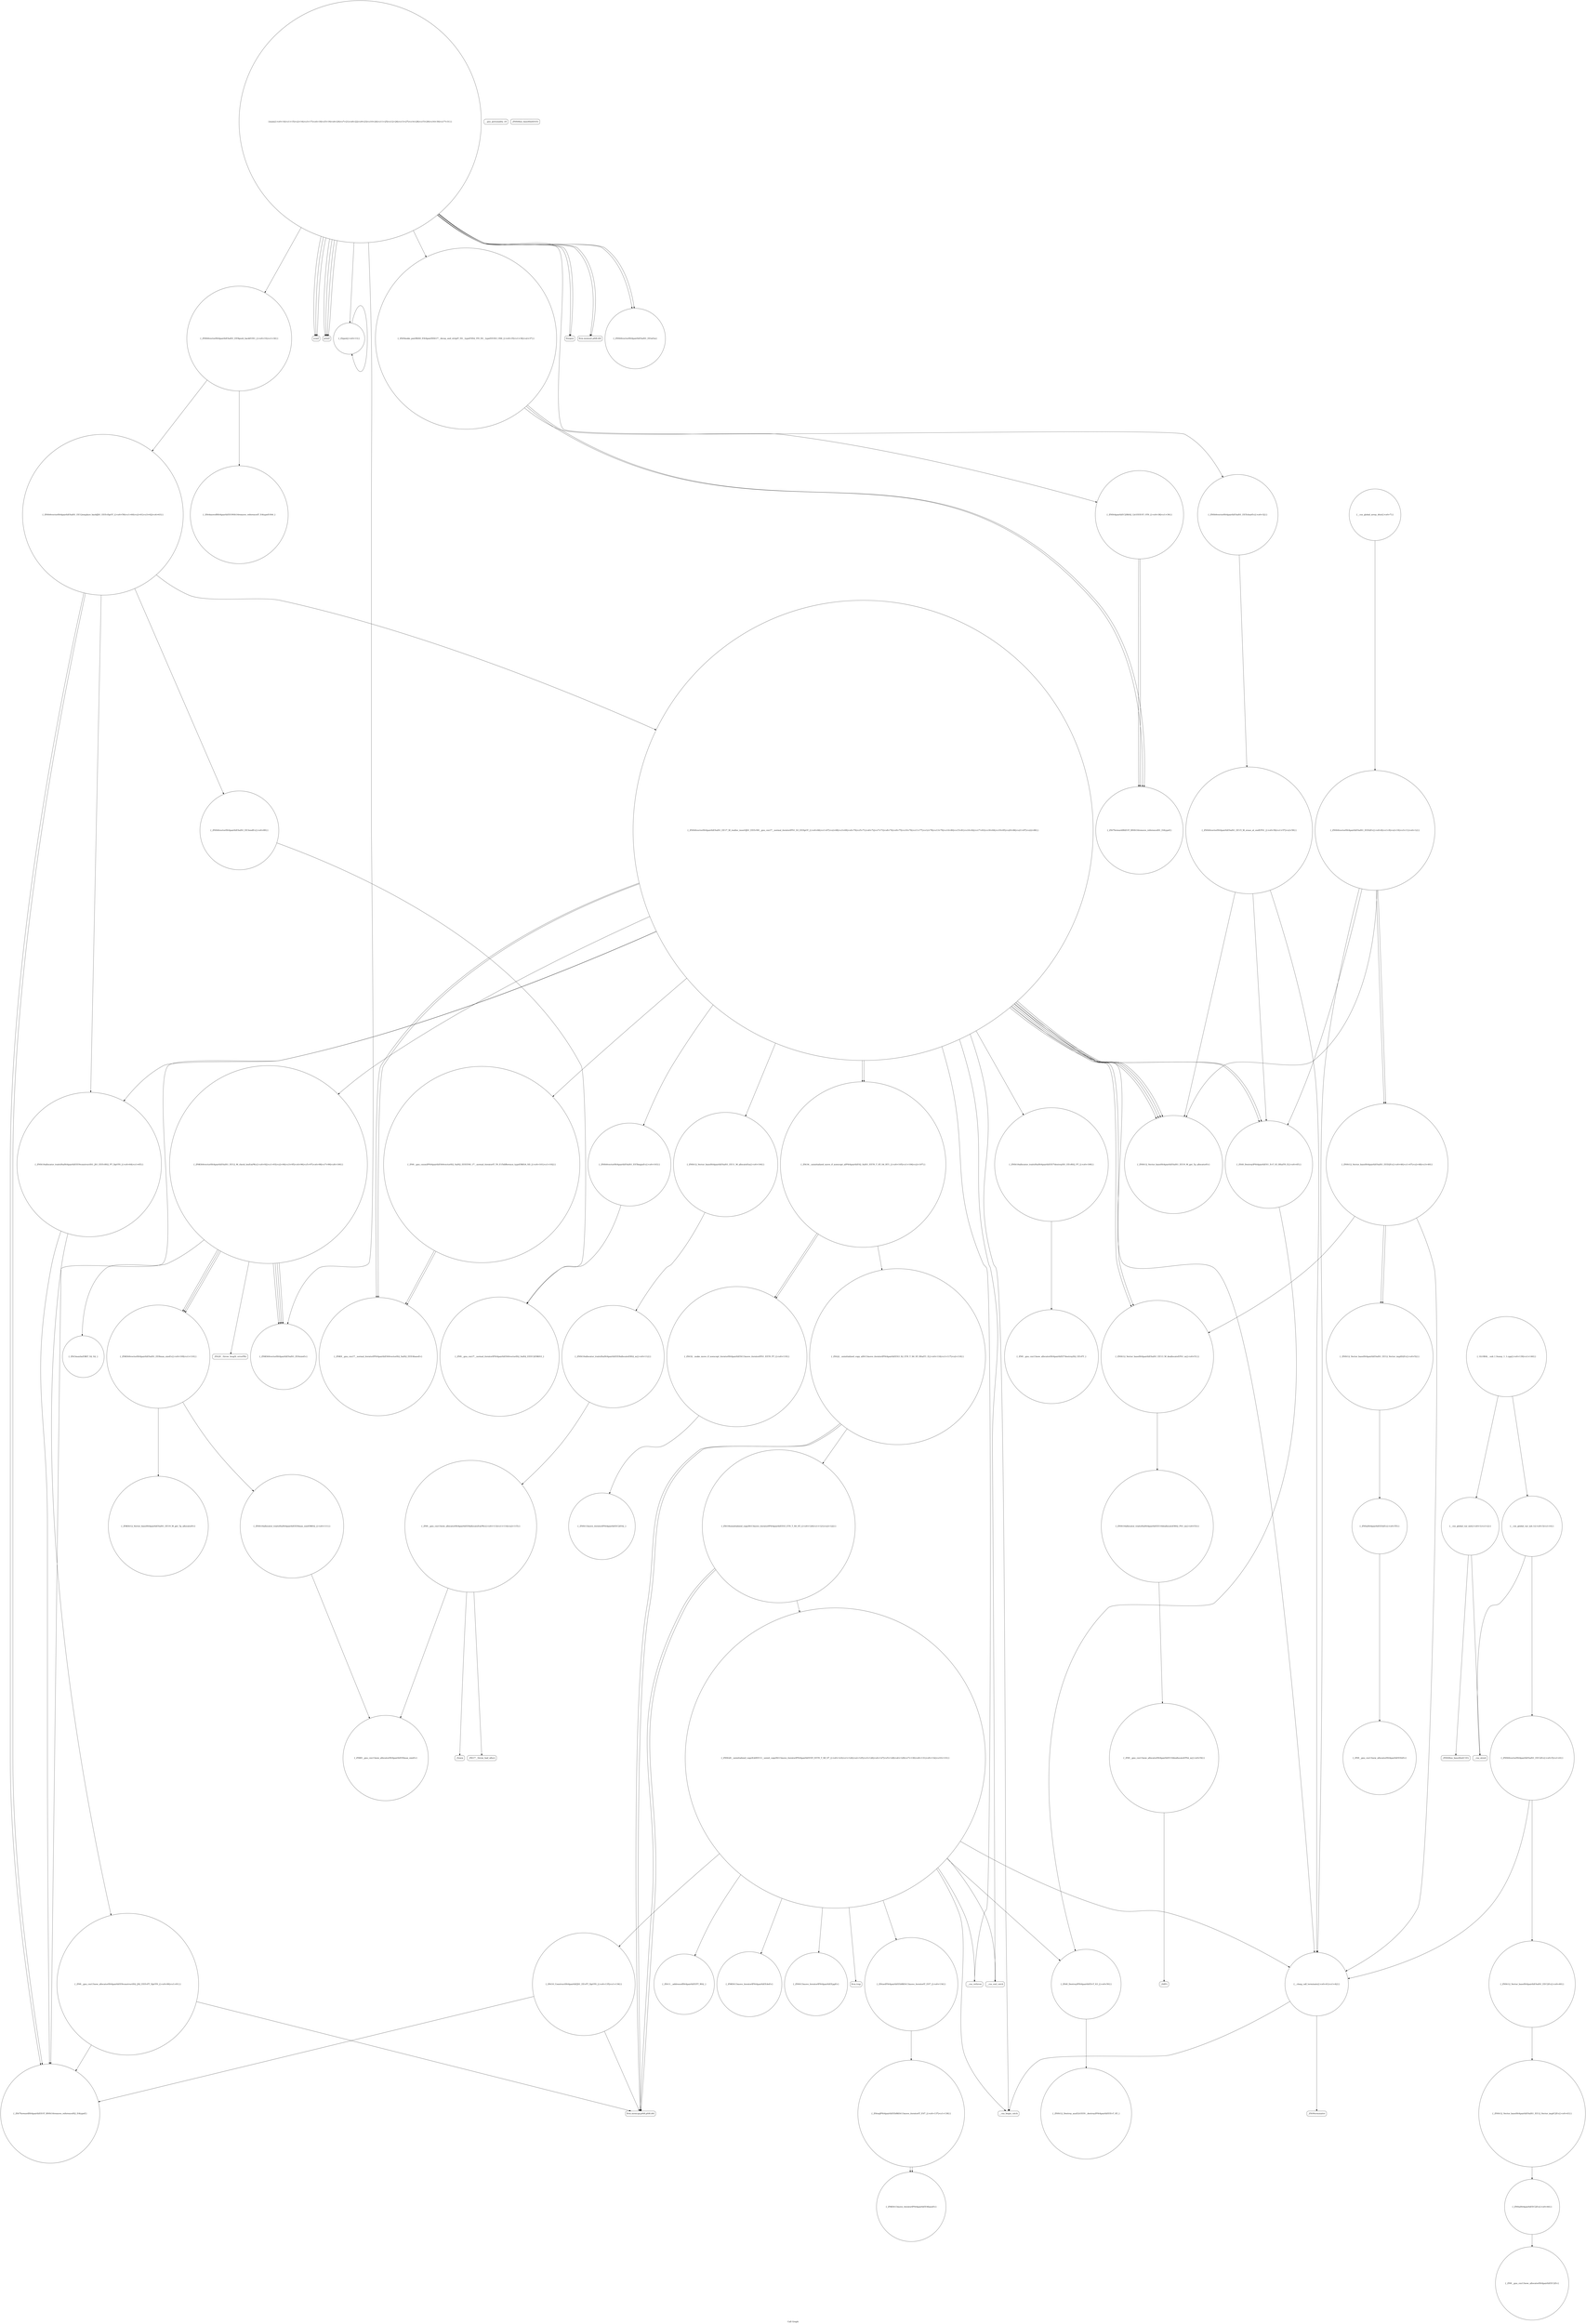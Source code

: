 digraph "Call Graph" {
	label="Call Graph";

	Node0x55644a640200 [shape=record,shape=circle,label="{__cxx_global_var_init|{<s0>1|<s1>2}}"];
	Node0x55644a640200:s0 -> Node0x55644a640280[color=black];
	Node0x55644a640200:s1 -> Node0x55644a819e70[color=black];
	Node0x55644a81b370 [shape=record,shape=circle,label="{_ZSt7forwardISt4pairIiiEEOT_RNSt16remove_referenceIS2_E4typeE}"];
	Node0x55644a81a070 [shape=record,shape=circle,label="{_ZNSt6vectorISt4pairIiiESaIS1_EED2Ev|{<s0>8|<s1>9|<s2>10|<s3>11|<s4>12}}"];
	Node0x55644a81a070:s0 -> Node0x55644a81abf0[color=black];
	Node0x55644a81a070:s1 -> Node0x55644a81ab70[color=black];
	Node0x55644a81a070:s2 -> Node0x55644a81ac70[color=black];
	Node0x55644a81a070:s3 -> Node0x55644a81ac70[color=black];
	Node0x55644a81a070:s4 -> Node0x55644a81a870[color=black];
	Node0x55644a81c710 [shape=record,shape=circle,label="{_ZNSt6vectorISt4pairIiiESaIS1_EE5beginEv|{<s0>103}}"];
	Node0x55644a81c710:s0 -> Node0x55644a81cd90[color=black];
	Node0x55644a81a3f0 [shape=record,shape=circle,label="{_ZNSt6vectorISt4pairIiiESaIS1_EE9push_backEOS1_|{<s0>33|<s1>34}}"];
	Node0x55644a81a3f0:s0 -> Node0x55644a81b270[color=black];
	Node0x55644a81a3f0:s1 -> Node0x55644a81b1f0[color=black];
	Node0x55644a81ca90 [shape=record,shape=circle,label="{_ZNKSt6vectorISt4pairIiiESaIS1_EE8max_sizeEv|{<s0>109|<s1>110}}"];
	Node0x55644a81ca90:s0 -> Node0x55644a81cc90[color=black];
	Node0x55644a81ca90:s1 -> Node0x55644a81cc10[color=black];
	Node0x55644a81a770 [shape=record,shape=circle,label="{_ZNSt12_Vector_baseISt4pairIiiESaIS1_EEC2Ev|{<s0>40}}"];
	Node0x55644a81a770:s0 -> Node0x55644a81a9f0[color=black];
	Node0x55644a81ce10 [shape=record,shape=circle,label="{_ZNSt16allocator_traitsISaISt4pairIiiEEE8allocateERS2_m|{<s0>112}}"];
	Node0x55644a81ce10:s0 -> Node0x55644a81ce90[color=black];
	Node0x55644a81aaf0 [shape=record,shape=circle,label="{_ZN9__gnu_cxx13new_allocatorISt4pairIiiEEC2Ev}"];
	Node0x55644a81d190 [shape=record,shape=circle,label="{_ZNSt20__uninitialized_copyILb0EE13__uninit_copyISt13move_iteratorIPSt4pairIiiEES5_EET0_T_S8_S7_|{<s0>123|<s1>124|<s2>125|<s3>126|<s4>127|<s5>128|<s6>129|<s7>130|<s8>131|<s9>132|<s10>133}}"];
	Node0x55644a81d190:s0 -> Node0x55644a81d210[color=black];
	Node0x55644a81d190:s1 -> Node0x55644a81d310[color=black];
	Node0x55644a81d190:s2 -> Node0x55644a81d390[color=black];
	Node0x55644a81d190:s3 -> Node0x55644a81d290[color=black];
	Node0x55644a81d190:s4 -> Node0x55644a81d410[color=black];
	Node0x55644a81d190:s5 -> Node0x55644a81a8f0[color=black];
	Node0x55644a81d190:s6 -> Node0x55644a81acf0[color=black];
	Node0x55644a81d190:s7 -> Node0x55644a81c990[color=black];
	Node0x55644a81d190:s8 -> Node0x55644a81ca10[color=black];
	Node0x55644a81d190:s9 -> Node0x55644a81d490[color=black];
	Node0x55644a81d190:s10 -> Node0x55644a81a870[color=black];
	Node0x55644a81ae70 [shape=record,shape=circle,label="{_ZNSt12_Vector_baseISt4pairIiiESaIS1_EE12_Vector_implD2Ev|{<s0>52}}"];
	Node0x55644a81ae70:s0 -> Node0x55644a81b070[color=black];
	Node0x55644a81d510 [shape=record,shape=circle,label="{_ZSteqIPSt4pairIiiEEbRKSt13move_iteratorIT_ES7_|{<s0>137|<s1>138}}"];
	Node0x55644a81d510:s0 -> Node0x55644a81d590[color=black];
	Node0x55644a81d510:s1 -> Node0x55644a81d590[color=black];
	Node0x55644a81b1f0 [shape=record,shape=circle,label="{_ZNSt6vectorISt4pairIiiESaIS1_EE12emplace_backIJS1_EEEvDpOT_|{<s0>59|<s1>60|<s2>61|<s3>62|<s4>63}}"];
	Node0x55644a81b1f0:s0 -> Node0x55644a81b370[color=black];
	Node0x55644a81b1f0:s1 -> Node0x55644a81b2f0[color=black];
	Node0x55644a81b1f0:s2 -> Node0x55644a81b470[color=black];
	Node0x55644a81b1f0:s3 -> Node0x55644a81b370[color=black];
	Node0x55644a81b1f0:s4 -> Node0x55644a81b3f0[color=black];
	Node0x55644a819ef0 [shape=record,shape=circle,label="{__cxx_global_var_init.1|{<s0>3|<s1>4}}"];
	Node0x55644a819ef0:s0 -> Node0x55644a819f70[color=black];
	Node0x55644a819ef0:s1 -> Node0x55644a819e70[color=black];
	Node0x55644a81c590 [shape=record,shape=Mrecord,label="{llvm.memcpy.p0i8.p0i8.i64}"];
	Node0x55644a81a270 [shape=record,shape=Mrecord,label="{scanf}"];
	Node0x55644a81c910 [shape=record,shape=circle,label="{_ZNSt16allocator_traitsISaISt4pairIiiEEE7destroyIS1_EEvRS2_PT_|{<s0>108}}"];
	Node0x55644a81c910:s0 -> Node0x55644a81d690[color=black];
	Node0x55644a81a5f0 [shape=record,shape=Mrecord,label="{printf}"];
	Node0x55644a81cc90 [shape=record,shape=circle,label="{_ZNKSt12_Vector_baseISt4pairIiiESaIS1_EE19_M_get_Tp_allocatorEv}"];
	Node0x55644a81a970 [shape=record,shape=Mrecord,label="{_ZSt9terminatev}"];
	Node0x55644a81d010 [shape=record,shape=circle,label="{_ZSt22__uninitialized_copy_aISt13move_iteratorIPSt4pairIiiEES3_S2_ET0_T_S6_S5_RSaIT1_E|{<s0>116|<s1>117|<s2>118}}"];
	Node0x55644a81d010:s0 -> Node0x55644a81c590[color=black];
	Node0x55644a81d010:s1 -> Node0x55644a81c590[color=black];
	Node0x55644a81d010:s2 -> Node0x55644a81d110[color=black];
	Node0x55644a81acf0 [shape=record,shape=circle,label="{_ZSt8_DestroyIPSt4pairIiiEEvT_S3_|{<s0>50}}"];
	Node0x55644a81acf0:s0 -> Node0x55644a81ad70[color=black];
	Node0x55644a81d390 [shape=record,shape=circle,label="{_ZNKSt13move_iteratorIPSt4pairIiiEEdeEv}"];
	Node0x55644a81b070 [shape=record,shape=circle,label="{_ZNSaISt4pairIiiEED2Ev|{<s0>55}}"];
	Node0x55644a81b070:s0 -> Node0x55644a81b0f0[color=black];
	Node0x55644a81d710 [shape=record,shape=circle,label="{_GLOBAL__sub_I_Sunny_1_1.cpp|{<s0>139|<s1>140}}"];
	Node0x55644a81d710:s0 -> Node0x55644a640200[color=black];
	Node0x55644a81d710:s1 -> Node0x55644a819ef0[color=black];
	Node0x55644a640280 [shape=record,shape=Mrecord,label="{_ZNSt8ios_base4InitC1Ev}"];
	Node0x55644a81b3f0 [shape=record,shape=circle,label="{_ZNSt6vectorISt4pairIiiESaIS1_EE17_M_realloc_insertIJS1_EEEvN9__gnu_cxx17__normal_iteratorIPS1_S3_EEDpOT_|{<s0>66|<s1>67|<s2>68|<s3>69|<s4>70|<s5>71|<s6>72|<s7>73|<s8>74|<s9>75|<s10>76|<s11>77|<s12>78|<s13>79|<s14>80|<s15>81|<s16>82|<s17>83|<s18>84|<s19>85|<s20>86|<s21>87|<s22>88}}"];
	Node0x55644a81b3f0:s0 -> Node0x55644a81c610[color=black];
	Node0x55644a81b3f0:s1 -> Node0x55644a81c710[color=black];
	Node0x55644a81b3f0:s2 -> Node0x55644a81c690[color=black];
	Node0x55644a81b3f0:s3 -> Node0x55644a81c790[color=black];
	Node0x55644a81b3f0:s4 -> Node0x55644a81b370[color=black];
	Node0x55644a81b3f0:s5 -> Node0x55644a81b2f0[color=black];
	Node0x55644a81b3f0:s6 -> Node0x55644a81c890[color=black];
	Node0x55644a81b3f0:s7 -> Node0x55644a81abf0[color=black];
	Node0x55644a81b3f0:s8 -> Node0x55644a81c810[color=black];
	Node0x55644a81b3f0:s9 -> Node0x55644a81c890[color=black];
	Node0x55644a81b3f0:s10 -> Node0x55644a81abf0[color=black];
	Node0x55644a81b3f0:s11 -> Node0x55644a81c810[color=black];
	Node0x55644a81b3f0:s12 -> Node0x55644a81a8f0[color=black];
	Node0x55644a81b3f0:s13 -> Node0x55644a81c910[color=black];
	Node0x55644a81b3f0:s14 -> Node0x55644a81ca10[color=black];
	Node0x55644a81b3f0:s15 -> Node0x55644a81abf0[color=black];
	Node0x55644a81b3f0:s16 -> Node0x55644a81ab70[color=black];
	Node0x55644a81b3f0:s17 -> Node0x55644a81adf0[color=black];
	Node0x55644a81b3f0:s18 -> Node0x55644a81c990[color=black];
	Node0x55644a81b3f0:s19 -> Node0x55644a81abf0[color=black];
	Node0x55644a81b3f0:s20 -> Node0x55644a81ab70[color=black];
	Node0x55644a81b3f0:s21 -> Node0x55644a81adf0[color=black];
	Node0x55644a81b3f0:s22 -> Node0x55644a81a870[color=black];
	Node0x55644a81a0f0 [shape=record,shape=circle,label="{_Z2goii|{<s0>13}}"];
	Node0x55644a81a0f0:s0 -> Node0x55644a81a0f0[color=black];
	Node0x55644a81c790 [shape=record,shape=circle,label="{_ZNSt12_Vector_baseISt4pairIiiESaIS1_EE11_M_allocateEm|{<s0>104}}"];
	Node0x55644a81c790:s0 -> Node0x55644a81ce10[color=black];
	Node0x55644a81a470 [shape=record,shape=circle,label="{_ZSt9make_pairIRiS0_ESt4pairINSt17__decay_and_stripIT_E6__typeENS2_IT0_E6__typeEEOS3_OS6_|{<s0>35|<s1>36|<s2>37}}"];
	Node0x55644a81a470:s0 -> Node0x55644a81a670[color=black];
	Node0x55644a81a470:s1 -> Node0x55644a81a670[color=black];
	Node0x55644a81a470:s2 -> Node0x55644a81a6f0[color=black];
	Node0x55644a81cb10 [shape=record,shape=Mrecord,label="{_ZSt20__throw_length_errorPKc}"];
	Node0x55644a81a7f0 [shape=record,shape=Mrecord,label="{__gxx_personality_v0}"];
	Node0x55644a81ce90 [shape=record,shape=circle,label="{_ZN9__gnu_cxx13new_allocatorISt4pairIiiEE8allocateEmPKv|{<s0>113|<s1>114|<s2>115}}"];
	Node0x55644a81ce90:s0 -> Node0x55644a81cd10[color=black];
	Node0x55644a81ce90:s1 -> Node0x55644a81cf10[color=black];
	Node0x55644a81ce90:s2 -> Node0x55644a81cf90[color=black];
	Node0x55644a81ab70 [shape=record,shape=circle,label="{_ZSt8_DestroyIPSt4pairIiiES1_EvT_S3_RSaIT0_E|{<s0>45}}"];
	Node0x55644a81ab70:s0 -> Node0x55644a81acf0[color=black];
	Node0x55644a81d210 [shape=record,shape=circle,label="{_ZStneIPSt4pairIiiEEbRKSt13move_iteratorIT_ES7_|{<s0>134}}"];
	Node0x55644a81d210:s0 -> Node0x55644a81d510[color=black];
	Node0x55644a81aef0 [shape=record,shape=circle,label="{_ZNSt16allocator_traitsISaISt4pairIiiEEE10deallocateERS2_PS1_m|{<s0>53}}"];
	Node0x55644a81aef0:s0 -> Node0x55644a81af70[color=black];
	Node0x55644a81d590 [shape=record,shape=circle,label="{_ZNKSt13move_iteratorIPSt4pairIiiEE4baseEv}"];
	Node0x55644a81b270 [shape=record,shape=circle,label="{_ZSt4moveIRSt4pairIiiEEONSt16remove_referenceIT_E4typeEOS4_}"];
	Node0x55644a819f70 [shape=record,shape=circle,label="{_ZNSt6vectorISt4pairIiiESaIS1_EEC2Ev|{<s0>5|<s1>6}}"];
	Node0x55644a819f70:s0 -> Node0x55644a81a770[color=black];
	Node0x55644a819f70:s1 -> Node0x55644a81a870[color=black];
	Node0x55644a81c610 [shape=record,shape=circle,label="{_ZNKSt6vectorISt4pairIiiESaIS1_EE12_M_check_lenEmPKc|{<s0>92|<s1>93|<s2>94|<s3>95|<s4>96|<s5>97|<s6>98|<s7>99|<s8>100}}"];
	Node0x55644a81c610:s0 -> Node0x55644a81ca90[color=black];
	Node0x55644a81c610:s1 -> Node0x55644a81a4f0[color=black];
	Node0x55644a81c610:s2 -> Node0x55644a81cb10[color=black];
	Node0x55644a81c610:s3 -> Node0x55644a81a4f0[color=black];
	Node0x55644a81c610:s4 -> Node0x55644a81a4f0[color=black];
	Node0x55644a81c610:s5 -> Node0x55644a81cb90[color=black];
	Node0x55644a81c610:s6 -> Node0x55644a81a4f0[color=black];
	Node0x55644a81c610:s7 -> Node0x55644a81ca90[color=black];
	Node0x55644a81c610:s8 -> Node0x55644a81ca90[color=black];
	Node0x55644a81a2f0 [shape=record,shape=circle,label="{_ZNSt6vectorISt4pairIiiESaIS1_EE5clearEv|{<s0>32}}"];
	Node0x55644a81a2f0:s0 -> Node0x55644a81b170[color=black];
	Node0x55644a81c990 [shape=record,shape=Mrecord,label="{__cxa_rethrow}"];
	Node0x55644a81a670 [shape=record,shape=circle,label="{_ZSt7forwardIRiEOT_RNSt16remove_referenceIS1_E4typeE}"];
	Node0x55644a81cd10 [shape=record,shape=circle,label="{_ZNK9__gnu_cxx13new_allocatorISt4pairIiiEE8max_sizeEv}"];
	Node0x55644a81a9f0 [shape=record,shape=circle,label="{_ZNSt12_Vector_baseISt4pairIiiESaIS1_EE12_Vector_implC2Ev|{<s0>43}}"];
	Node0x55644a81a9f0:s0 -> Node0x55644a81aa70[color=black];
	Node0x55644a81d090 [shape=record,shape=circle,label="{_ZSt32__make_move_if_noexcept_iteratorISt4pairIiiESt13move_iteratorIPS1_EET0_PT_|{<s0>119}}"];
	Node0x55644a81d090:s0 -> Node0x55644a81d610[color=black];
	Node0x55644a81ad70 [shape=record,shape=circle,label="{_ZNSt12_Destroy_auxILb1EE9__destroyIPSt4pairIiiEEEvT_S5_}"];
	Node0x55644a81d410 [shape=record,shape=circle,label="{_ZNSt13move_iteratorIPSt4pairIiiEEppEv}"];
	Node0x55644a81b0f0 [shape=record,shape=circle,label="{_ZN9__gnu_cxx13new_allocatorISt4pairIiiEED2Ev}"];
	Node0x55644a819df0 [shape=record,shape=Mrecord,label="{_ZNSt8ios_base4InitD1Ev}"];
	Node0x55644a81b470 [shape=record,shape=circle,label="{_ZNSt6vectorISt4pairIiiESaIS1_EE3endEv|{<s0>89}}"];
	Node0x55644a81b470:s0 -> Node0x55644a81cd90[color=black];
	Node0x55644a81a170 [shape=record,shape=circle,label="{main|{<s0>14|<s1>15|<s2>16|<s3>17|<s4>18|<s5>19|<s6>20|<s7>21|<s8>22|<s9>23|<s10>24|<s11>25|<s12>26|<s13>27|<s14>28|<s15>29|<s16>30|<s17>31}}"];
	Node0x55644a81a170:s0 -> Node0x55644a81a1f0[color=black];
	Node0x55644a81a170:s1 -> Node0x55644a81a1f0[color=black];
	Node0x55644a81a170:s2 -> Node0x55644a81a270[color=black];
	Node0x55644a81a170:s3 -> Node0x55644a81a270[color=black];
	Node0x55644a81a170:s4 -> Node0x55644a81a270[color=black];
	Node0x55644a81a170:s5 -> Node0x55644a81a2f0[color=black];
	Node0x55644a81a170:s6 -> Node0x55644a81a370[color=black];
	Node0x55644a81a170:s7 -> Node0x55644a81a0f0[color=black];
	Node0x55644a81a170:s8 -> Node0x55644a81a470[color=black];
	Node0x55644a81a170:s9 -> Node0x55644a81a3f0[color=black];
	Node0x55644a81a170:s10 -> Node0x55644a81a370[color=black];
	Node0x55644a81a170:s11 -> Node0x55644a81a4f0[color=black];
	Node0x55644a81a170:s12 -> Node0x55644a81a570[color=black];
	Node0x55644a81a170:s13 -> Node0x55644a81a570[color=black];
	Node0x55644a81a170:s14 -> Node0x55644a81a5f0[color=black];
	Node0x55644a81a170:s15 -> Node0x55644a81a5f0[color=black];
	Node0x55644a81a170:s16 -> Node0x55644a81a5f0[color=black];
	Node0x55644a81a170:s17 -> Node0x55644a81a5f0[color=black];
	Node0x55644a81c810 [shape=record,shape=circle,label="{_ZSt34__uninitialized_move_if_noexcept_aIPSt4pairIiiES2_SaIS1_EET0_T_S5_S4_RT1_|{<s0>105|<s1>106|<s2>107}}"];
	Node0x55644a81c810:s0 -> Node0x55644a81d090[color=black];
	Node0x55644a81c810:s1 -> Node0x55644a81d090[color=black];
	Node0x55644a81c810:s2 -> Node0x55644a81d010[color=black];
	Node0x55644a81a4f0 [shape=record,shape=circle,label="{_ZNKSt6vectorISt4pairIiiESaIS1_EE4sizeEv}"];
	Node0x55644a81cb90 [shape=record,shape=circle,label="{_ZSt3maxImERKT_S2_S2_}"];
	Node0x55644a81a870 [shape=record,shape=circle,label="{__clang_call_terminate|{<s0>41|<s1>42}}"];
	Node0x55644a81a870:s0 -> Node0x55644a81a8f0[color=black];
	Node0x55644a81a870:s1 -> Node0x55644a81a970[color=black];
	Node0x55644a81cf10 [shape=record,shape=Mrecord,label="{_ZSt17__throw_bad_allocv}"];
	Node0x55644a81abf0 [shape=record,shape=circle,label="{_ZNSt12_Vector_baseISt4pairIiiESaIS1_EE19_M_get_Tp_allocatorEv}"];
	Node0x55644a81d290 [shape=record,shape=circle,label="{_ZSt10_ConstructISt4pairIiiEJS1_EEvPT_DpOT0_|{<s0>135|<s1>136}}"];
	Node0x55644a81d290:s0 -> Node0x55644a81b370[color=black];
	Node0x55644a81d290:s1 -> Node0x55644a81c590[color=black];
	Node0x55644a81af70 [shape=record,shape=circle,label="{_ZN9__gnu_cxx13new_allocatorISt4pairIiiEE10deallocateEPS2_m|{<s0>54}}"];
	Node0x55644a81af70:s0 -> Node0x55644a81aff0[color=black];
	Node0x55644a81d610 [shape=record,shape=circle,label="{_ZNSt13move_iteratorIPSt4pairIiiEEC2ES2_}"];
	Node0x55644a81b2f0 [shape=record,shape=circle,label="{_ZNSt16allocator_traitsISaISt4pairIiiEEE9constructIS1_JS1_EEEvRS2_PT_DpOT0_|{<s0>64|<s1>65}}"];
	Node0x55644a81b2f0:s0 -> Node0x55644a81b370[color=black];
	Node0x55644a81b2f0:s1 -> Node0x55644a81c510[color=black];
	Node0x55644a819ff0 [shape=record,shape=circle,label="{__cxx_global_array_dtor|{<s0>7}}"];
	Node0x55644a819ff0:s0 -> Node0x55644a81a070[color=black];
	Node0x55644a81c690 [shape=record,shape=circle,label="{_ZN9__gnu_cxxmiIPSt4pairIiiESt6vectorIS2_SaIS2_EEEENS_17__normal_iteratorIT_T0_E15difference_typeERKSA_SD_|{<s0>101|<s1>102}}"];
	Node0x55644a81c690:s0 -> Node0x55644a81c890[color=black];
	Node0x55644a81c690:s1 -> Node0x55644a81c890[color=black];
	Node0x55644a81a370 [shape=record,shape=Mrecord,label="{llvm.memset.p0i8.i64}"];
	Node0x55644a81ca10 [shape=record,shape=Mrecord,label="{__cxa_end_catch}"];
	Node0x55644a81a6f0 [shape=record,shape=circle,label="{_ZNSt4pairIiiEC2IRiS2_Lb1EEEOT_OT0_|{<s0>38|<s1>39}}"];
	Node0x55644a81a6f0:s0 -> Node0x55644a81a670[color=black];
	Node0x55644a81a6f0:s1 -> Node0x55644a81a670[color=black];
	Node0x55644a81cd90 [shape=record,shape=circle,label="{_ZN9__gnu_cxx17__normal_iteratorIPSt4pairIiiESt6vectorIS2_SaIS2_EEEC2ERKS3_}"];
	Node0x55644a81aa70 [shape=record,shape=circle,label="{_ZNSaISt4pairIiiEEC2Ev|{<s0>44}}"];
	Node0x55644a81aa70:s0 -> Node0x55644a81aaf0[color=black];
	Node0x55644a81d110 [shape=record,shape=circle,label="{_ZSt18uninitialized_copyISt13move_iteratorIPSt4pairIiiEES3_ET0_T_S6_S5_|{<s0>120|<s1>121|<s2>122}}"];
	Node0x55644a81d110:s0 -> Node0x55644a81c590[color=black];
	Node0x55644a81d110:s1 -> Node0x55644a81c590[color=black];
	Node0x55644a81d110:s2 -> Node0x55644a81d190[color=black];
	Node0x55644a81adf0 [shape=record,shape=circle,label="{_ZNSt12_Vector_baseISt4pairIiiESaIS1_EE13_M_deallocateEPS1_m|{<s0>51}}"];
	Node0x55644a81adf0:s0 -> Node0x55644a81aef0[color=black];
	Node0x55644a81d490 [shape=record,shape=Mrecord,label="{llvm.trap}"];
	Node0x55644a81b170 [shape=record,shape=circle,label="{_ZNSt6vectorISt4pairIiiESaIS1_EE15_M_erase_at_endEPS1_|{<s0>56|<s1>57|<s2>58}}"];
	Node0x55644a81b170:s0 -> Node0x55644a81abf0[color=black];
	Node0x55644a81b170:s1 -> Node0x55644a81ab70[color=black];
	Node0x55644a81b170:s2 -> Node0x55644a81a870[color=black];
	Node0x55644a819e70 [shape=record,shape=Mrecord,label="{__cxa_atexit}"];
	Node0x55644a81c510 [shape=record,shape=circle,label="{_ZN9__gnu_cxx13new_allocatorISt4pairIiiEE9constructIS2_JS2_EEEvPT_DpOT0_|{<s0>90|<s1>91}}"];
	Node0x55644a81c510:s0 -> Node0x55644a81b370[color=black];
	Node0x55644a81c510:s1 -> Node0x55644a81c590[color=black];
	Node0x55644a81a1f0 [shape=record,shape=Mrecord,label="{freopen}"];
	Node0x55644a81c890 [shape=record,shape=circle,label="{_ZNK9__gnu_cxx17__normal_iteratorIPSt4pairIiiESt6vectorIS2_SaIS2_EEE4baseEv}"];
	Node0x55644a81a570 [shape=record,shape=circle,label="{_ZNSt6vectorISt4pairIiiESaIS1_EEixEm}"];
	Node0x55644a81cc10 [shape=record,shape=circle,label="{_ZNSt16allocator_traitsISaISt4pairIiiEEE8max_sizeERKS2_|{<s0>111}}"];
	Node0x55644a81cc10:s0 -> Node0x55644a81cd10[color=black];
	Node0x55644a81a8f0 [shape=record,shape=Mrecord,label="{__cxa_begin_catch}"];
	Node0x55644a81cf90 [shape=record,shape=Mrecord,label="{_Znwm}"];
	Node0x55644a81ac70 [shape=record,shape=circle,label="{_ZNSt12_Vector_baseISt4pairIiiESaIS1_EED2Ev|{<s0>46|<s1>47|<s2>48|<s3>49}}"];
	Node0x55644a81ac70:s0 -> Node0x55644a81adf0[color=black];
	Node0x55644a81ac70:s1 -> Node0x55644a81ae70[color=black];
	Node0x55644a81ac70:s2 -> Node0x55644a81ae70[color=black];
	Node0x55644a81ac70:s3 -> Node0x55644a81a870[color=black];
	Node0x55644a81d310 [shape=record,shape=circle,label="{_ZSt11__addressofISt4pairIiiEEPT_RS2_}"];
	Node0x55644a81aff0 [shape=record,shape=Mrecord,label="{_ZdlPv}"];
	Node0x55644a81d690 [shape=record,shape=circle,label="{_ZN9__gnu_cxx13new_allocatorISt4pairIiiEE7destroyIS2_EEvPT_}"];
}
